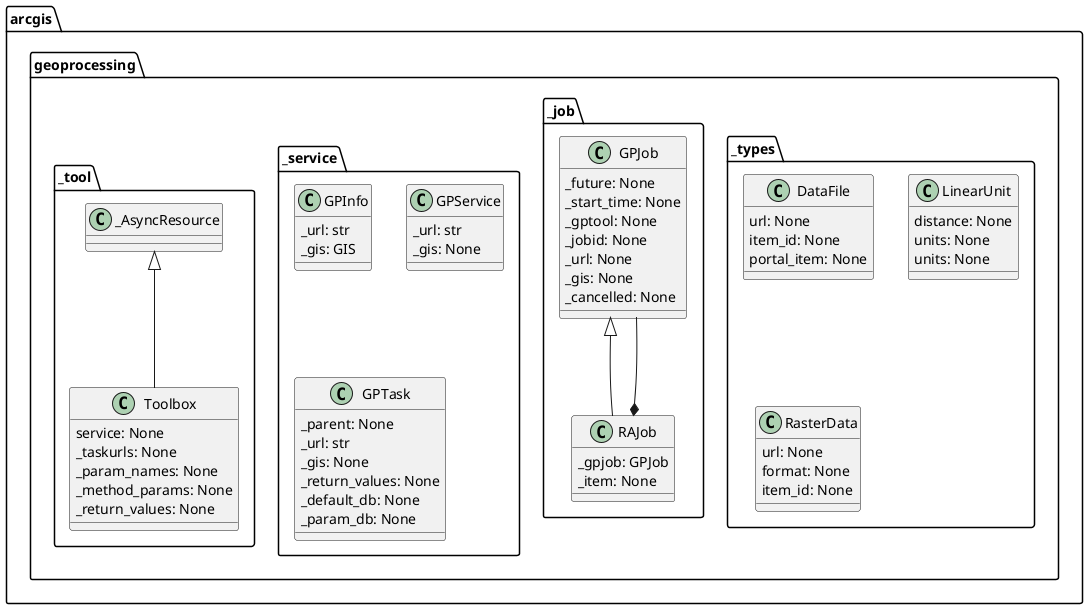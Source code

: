 @startuml
class arcgis.geoprocessing._types.DataFile {
  url: None
  item_id: None
  portal_item: None
}
class arcgis.geoprocessing._job.GPJob {
  _future: None
  _start_time: None
  _gptool: None
  _jobid: None
  _url: None
  _gis: None
  _cancelled: None
}
class arcgis.geoprocessing._types.LinearUnit {
  distance: None
  units: None
  units: None
}
class arcgis.geoprocessing._job.RAJob {
  _gpjob: GPJob
  _item: None
}
class arcgis.geoprocessing._types.RasterData {
  url: None
  format: None
  item_id: None
}
class arcgis.geoprocessing._service.GPInfo {
  _url: str
  _gis: GIS
}
class arcgis.geoprocessing._service.GPService {
  _url: str
  _gis: None
}
class arcgis.geoprocessing._service.GPTask {
  _parent: None
  _url: str
  _gis: None
  _return_values: None
  _default_db: None
  _param_db: None
}
class arcgis.geoprocessing._tool.Toolbox {
  service: None
  _taskurls: None
  _param_names: None
  _method_params: None
  _return_values: None
}
class arcgis.geoprocessing._tool._AsyncResource {
}
arcgis.geoprocessing._job.RAJob *-- arcgis.geoprocessing._job.GPJob
arcgis.geoprocessing._job.GPJob <|-- arcgis.geoprocessing._job.RAJob
arcgis.geoprocessing._tool._AsyncResource <|-- arcgis.geoprocessing._tool.Toolbox
@enduml
